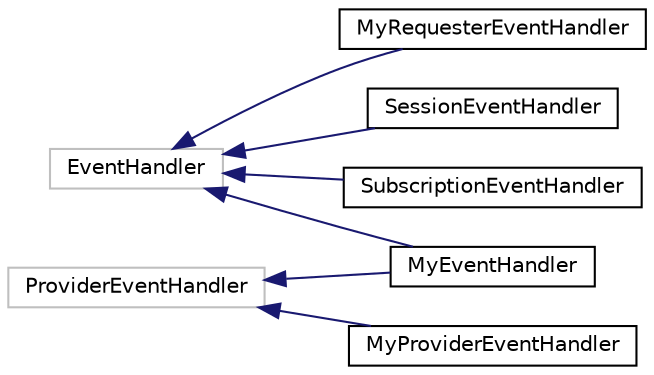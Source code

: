 digraph "Graphical Class Hierarchy"
{
  edge [fontname="Helvetica",fontsize="10",labelfontname="Helvetica",labelfontsize="10"];
  node [fontname="Helvetica",fontsize="10",shape=record];
  rankdir="LR";
  Node1 [label="EventHandler",height=0.2,width=0.4,color="grey75", fillcolor="white", style="filled"];
  Node1 -> Node2 [dir="back",color="midnightblue",fontsize="10",style="solid",fontname="Helvetica"];
  Node2 [label="MyEventHandler",height=0.2,width=0.4,color="black", fillcolor="white", style="filled",URL="$class_my_event_handler.html"];
  Node1 -> Node3 [dir="back",color="midnightblue",fontsize="10",style="solid",fontname="Helvetica"];
  Node3 [label="MyRequesterEventHandler",height=0.2,width=0.4,color="black", fillcolor="white", style="filled",URL="$class_my_requester_event_handler.html"];
  Node1 -> Node4 [dir="back",color="midnightblue",fontsize="10",style="solid",fontname="Helvetica"];
  Node4 [label="SessionEventHandler",height=0.2,width=0.4,color="black", fillcolor="white", style="filled",URL="$class_session_event_handler.html"];
  Node1 -> Node5 [dir="back",color="midnightblue",fontsize="10",style="solid",fontname="Helvetica"];
  Node5 [label="SubscriptionEventHandler",height=0.2,width=0.4,color="black", fillcolor="white", style="filled",URL="$class_subscription_event_handler.html"];
  Node6 [label="ProviderEventHandler",height=0.2,width=0.4,color="grey75", fillcolor="white", style="filled"];
  Node6 -> Node2 [dir="back",color="midnightblue",fontsize="10",style="solid",fontname="Helvetica"];
  Node6 -> Node7 [dir="back",color="midnightblue",fontsize="10",style="solid",fontname="Helvetica"];
  Node7 [label="MyProviderEventHandler",height=0.2,width=0.4,color="black", fillcolor="white", style="filled",URL="$class_my_provider_event_handler.html"];
}
